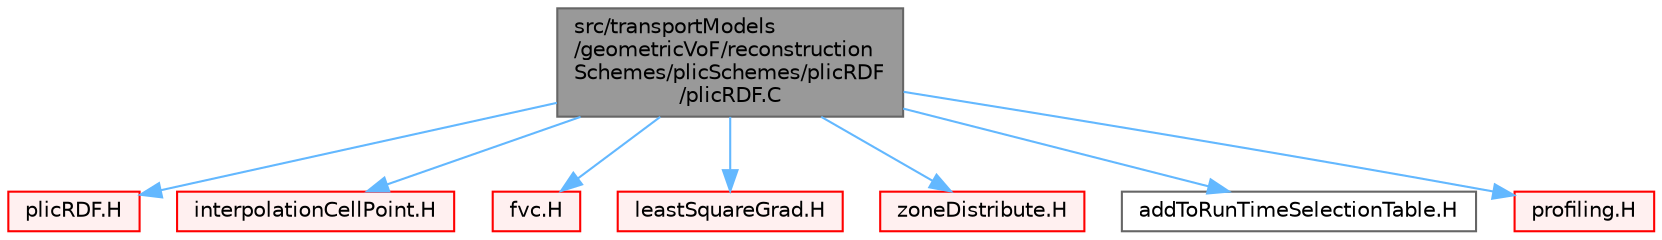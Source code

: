 digraph "src/transportModels/geometricVoF/reconstructionSchemes/plicSchemes/plicRDF/plicRDF.C"
{
 // LATEX_PDF_SIZE
  bgcolor="transparent";
  edge [fontname=Helvetica,fontsize=10,labelfontname=Helvetica,labelfontsize=10];
  node [fontname=Helvetica,fontsize=10,shape=box,height=0.2,width=0.4];
  Node1 [id="Node000001",label="src/transportModels\l/geometricVoF/reconstruction\lSchemes/plicSchemes/plicRDF\l/plicRDF.C",height=0.2,width=0.4,color="gray40", fillcolor="grey60", style="filled", fontcolor="black",tooltip=" "];
  Node1 -> Node2 [id="edge1_Node000001_Node000002",color="steelblue1",style="solid",tooltip=" "];
  Node2 [id="Node000002",label="plicRDF.H",height=0.2,width=0.4,color="red", fillcolor="#FFF0F0", style="filled",URL="$plicRDF_8H.html",tooltip=" "];
  Node1 -> Node431 [id="edge2_Node000001_Node000431",color="steelblue1",style="solid",tooltip=" "];
  Node431 [id="Node000431",label="interpolationCellPoint.H",height=0.2,width=0.4,color="red", fillcolor="#FFF0F0", style="filled",URL="$interpolationCellPoint_8H.html",tooltip=" "];
  Node1 -> Node453 [id="edge3_Node000001_Node000453",color="steelblue1",style="solid",tooltip=" "];
  Node453 [id="Node000453",label="fvc.H",height=0.2,width=0.4,color="red", fillcolor="#FFF0F0", style="filled",URL="$fvc_8H.html",tooltip=" "];
  Node1 -> Node477 [id="edge4_Node000001_Node000477",color="steelblue1",style="solid",tooltip=" "];
  Node477 [id="Node000477",label="leastSquareGrad.H",height=0.2,width=0.4,color="red", fillcolor="#FFF0F0", style="filled",URL="$leastSquareGrad_8H.html",tooltip=" "];
  Node1 -> Node426 [id="edge5_Node000001_Node000426",color="steelblue1",style="solid",tooltip=" "];
  Node426 [id="Node000426",label="zoneDistribute.H",height=0.2,width=0.4,color="red", fillcolor="#FFF0F0", style="filled",URL="$zoneDistribute_8H.html",tooltip=" "];
  Node1 -> Node485 [id="edge6_Node000001_Node000485",color="steelblue1",style="solid",tooltip=" "];
  Node485 [id="Node000485",label="addToRunTimeSelectionTable.H",height=0.2,width=0.4,color="grey40", fillcolor="white", style="filled",URL="$addToRunTimeSelectionTable_8H.html",tooltip="Macros for easy insertion into run-time selection tables."];
  Node1 -> Node486 [id="edge7_Node000001_Node000486",color="steelblue1",style="solid",tooltip=" "];
  Node486 [id="Node000486",label="profiling.H",height=0.2,width=0.4,color="red", fillcolor="#FFF0F0", style="filled",URL="$profiling_8H.html",tooltip=" "];
}
